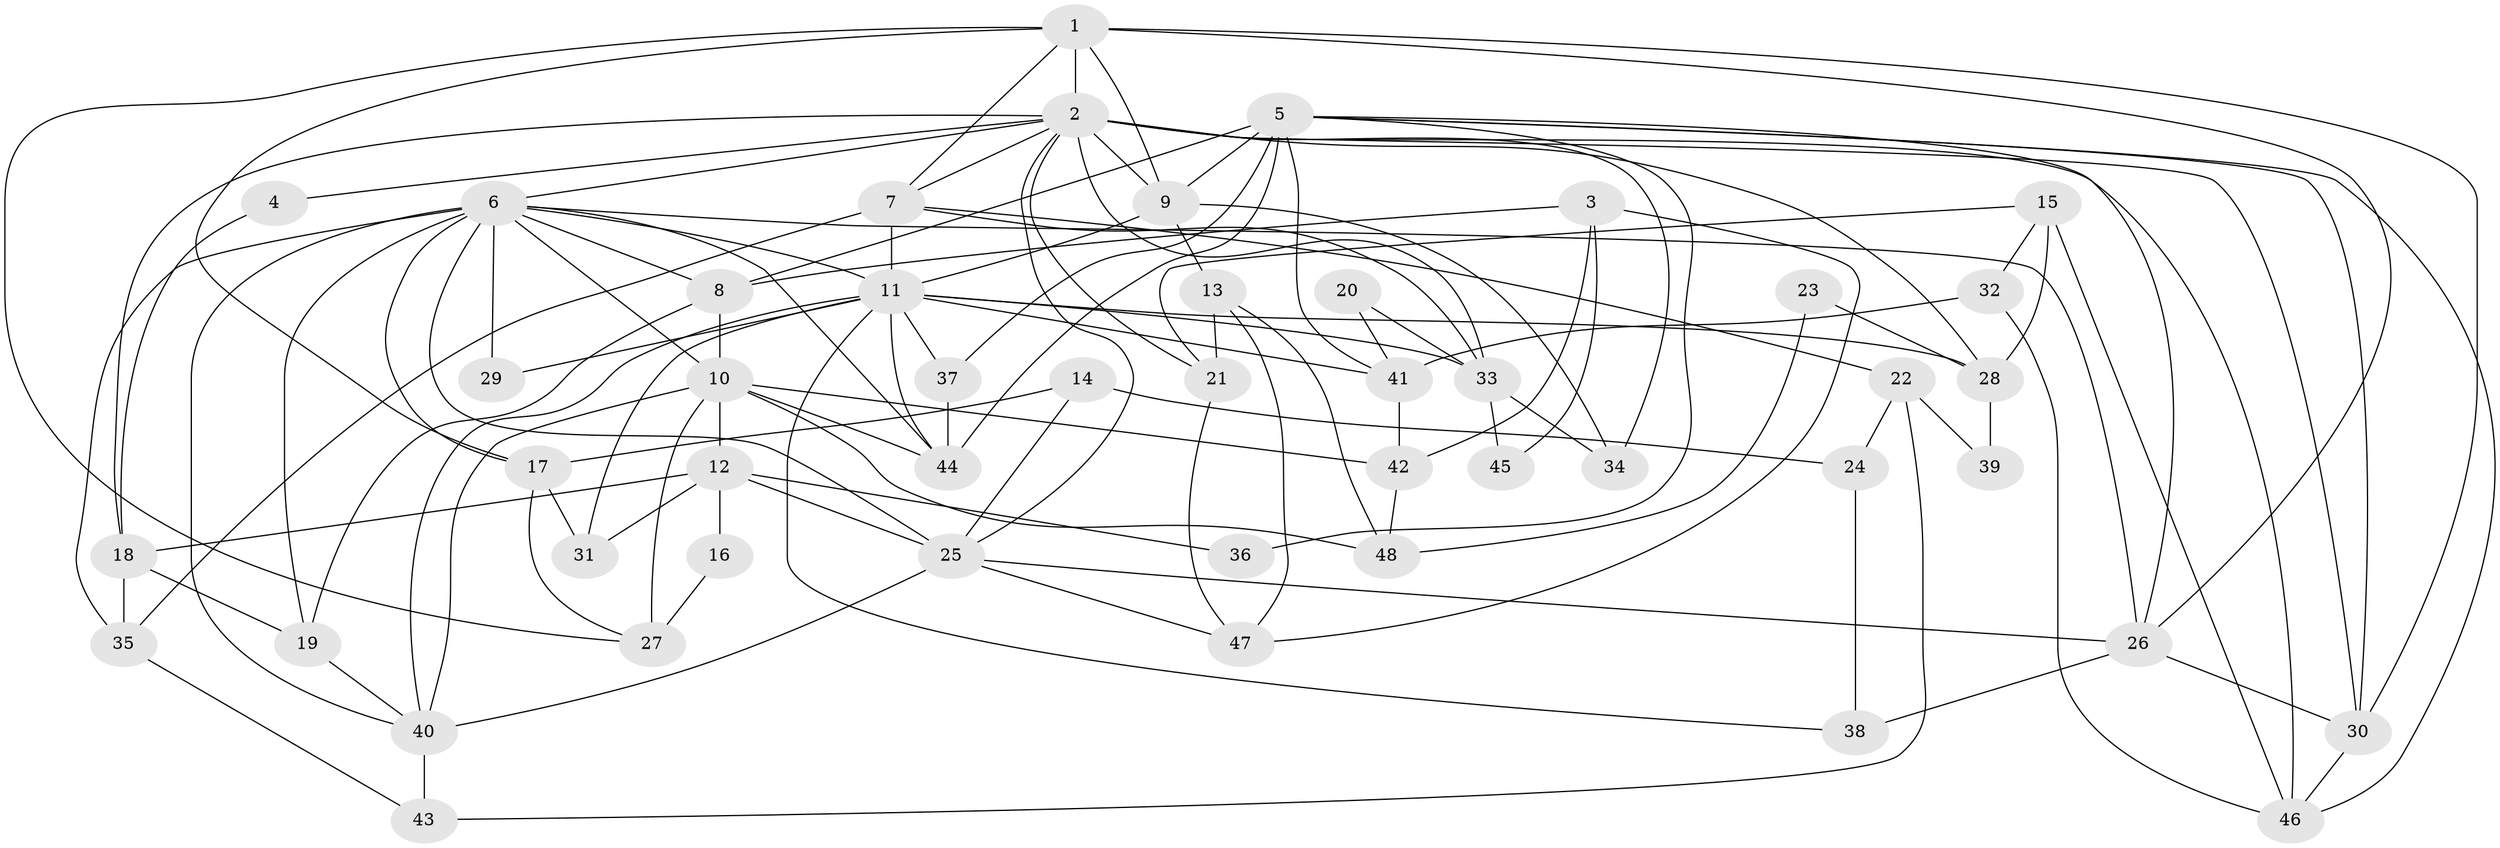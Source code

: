 // original degree distribution, {3: 0.21518987341772153, 4: 0.4050632911392405, 2: 0.11392405063291139, 5: 0.13924050632911392, 7: 0.05063291139240506, 6: 0.0759493670886076}
// Generated by graph-tools (version 1.1) at 2025/51/03/04/25 22:51:12]
// undirected, 48 vertices, 114 edges
graph export_dot {
  node [color=gray90,style=filled];
  1;
  2;
  3;
  4;
  5;
  6;
  7;
  8;
  9;
  10;
  11;
  12;
  13;
  14;
  15;
  16;
  17;
  18;
  19;
  20;
  21;
  22;
  23;
  24;
  25;
  26;
  27;
  28;
  29;
  30;
  31;
  32;
  33;
  34;
  35;
  36;
  37;
  38;
  39;
  40;
  41;
  42;
  43;
  44;
  45;
  46;
  47;
  48;
  1 -- 2 [weight=1.0];
  1 -- 7 [weight=1.0];
  1 -- 9 [weight=1.0];
  1 -- 17 [weight=1.0];
  1 -- 26 [weight=1.0];
  1 -- 27 [weight=1.0];
  1 -- 30 [weight=1.0];
  2 -- 4 [weight=1.0];
  2 -- 6 [weight=1.0];
  2 -- 7 [weight=1.0];
  2 -- 9 [weight=2.0];
  2 -- 18 [weight=2.0];
  2 -- 21 [weight=1.0];
  2 -- 25 [weight=1.0];
  2 -- 28 [weight=2.0];
  2 -- 30 [weight=1.0];
  2 -- 33 [weight=1.0];
  2 -- 34 [weight=2.0];
  2 -- 46 [weight=1.0];
  3 -- 8 [weight=1.0];
  3 -- 42 [weight=1.0];
  3 -- 45 [weight=1.0];
  3 -- 47 [weight=1.0];
  4 -- 18 [weight=1.0];
  5 -- 8 [weight=1.0];
  5 -- 9 [weight=2.0];
  5 -- 26 [weight=1.0];
  5 -- 30 [weight=1.0];
  5 -- 36 [weight=1.0];
  5 -- 37 [weight=1.0];
  5 -- 41 [weight=1.0];
  5 -- 44 [weight=2.0];
  5 -- 46 [weight=1.0];
  6 -- 8 [weight=1.0];
  6 -- 10 [weight=2.0];
  6 -- 11 [weight=1.0];
  6 -- 17 [weight=1.0];
  6 -- 19 [weight=1.0];
  6 -- 25 [weight=2.0];
  6 -- 26 [weight=1.0];
  6 -- 29 [weight=1.0];
  6 -- 35 [weight=1.0];
  6 -- 40 [weight=1.0];
  6 -- 44 [weight=1.0];
  7 -- 11 [weight=1.0];
  7 -- 22 [weight=2.0];
  7 -- 33 [weight=1.0];
  7 -- 35 [weight=2.0];
  8 -- 10 [weight=1.0];
  8 -- 19 [weight=1.0];
  9 -- 11 [weight=2.0];
  9 -- 13 [weight=1.0];
  9 -- 34 [weight=1.0];
  10 -- 12 [weight=1.0];
  10 -- 27 [weight=2.0];
  10 -- 40 [weight=1.0];
  10 -- 42 [weight=1.0];
  10 -- 44 [weight=1.0];
  10 -- 48 [weight=1.0];
  11 -- 28 [weight=1.0];
  11 -- 29 [weight=1.0];
  11 -- 31 [weight=1.0];
  11 -- 33 [weight=1.0];
  11 -- 37 [weight=1.0];
  11 -- 38 [weight=1.0];
  11 -- 40 [weight=1.0];
  11 -- 41 [weight=1.0];
  11 -- 44 [weight=1.0];
  12 -- 16 [weight=1.0];
  12 -- 18 [weight=1.0];
  12 -- 25 [weight=1.0];
  12 -- 31 [weight=1.0];
  12 -- 36 [weight=1.0];
  13 -- 21 [weight=1.0];
  13 -- 47 [weight=1.0];
  13 -- 48 [weight=1.0];
  14 -- 17 [weight=1.0];
  14 -- 24 [weight=1.0];
  14 -- 25 [weight=1.0];
  15 -- 21 [weight=1.0];
  15 -- 28 [weight=1.0];
  15 -- 32 [weight=1.0];
  15 -- 46 [weight=1.0];
  16 -- 27 [weight=1.0];
  17 -- 27 [weight=1.0];
  17 -- 31 [weight=1.0];
  18 -- 19 [weight=1.0];
  18 -- 35 [weight=1.0];
  19 -- 40 [weight=1.0];
  20 -- 33 [weight=1.0];
  20 -- 41 [weight=1.0];
  21 -- 47 [weight=1.0];
  22 -- 24 [weight=1.0];
  22 -- 39 [weight=1.0];
  22 -- 43 [weight=1.0];
  23 -- 28 [weight=1.0];
  23 -- 48 [weight=1.0];
  24 -- 38 [weight=1.0];
  25 -- 26 [weight=1.0];
  25 -- 40 [weight=1.0];
  25 -- 47 [weight=1.0];
  26 -- 30 [weight=1.0];
  26 -- 38 [weight=1.0];
  28 -- 39 [weight=1.0];
  30 -- 46 [weight=1.0];
  32 -- 41 [weight=1.0];
  32 -- 46 [weight=1.0];
  33 -- 34 [weight=1.0];
  33 -- 45 [weight=1.0];
  35 -- 43 [weight=1.0];
  37 -- 44 [weight=1.0];
  40 -- 43 [weight=1.0];
  41 -- 42 [weight=1.0];
  42 -- 48 [weight=1.0];
}
